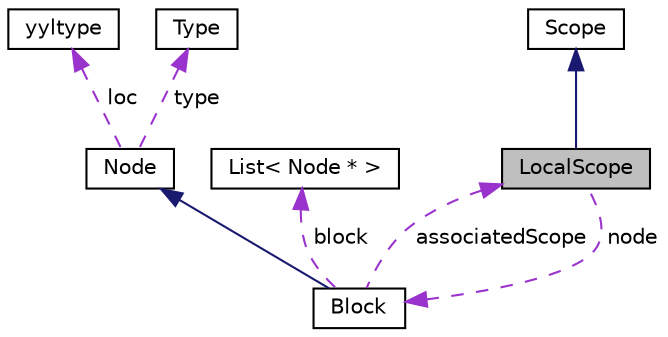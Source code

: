 digraph "LocalScope"
{
 // LATEX_PDF_SIZE
  edge [fontname="Helvetica",fontsize="10",labelfontname="Helvetica",labelfontsize="10"];
  node [fontname="Helvetica",fontsize="10",shape=record];
  Node1 [label="LocalScope",height=0.2,width=0.4,color="black", fillcolor="grey75", style="filled", fontcolor="black",tooltip=" "];
  Node2 -> Node1 [dir="back",color="midnightblue",fontsize="10",style="solid",fontname="Helvetica"];
  Node2 [label="Scope",height=0.2,width=0.4,color="black", fillcolor="white", style="filled",URL="$classScope.html",tooltip="scope interface"];
  Node3 -> Node1 [dir="back",color="darkorchid3",fontsize="10",style="dashed",label=" node" ,fontname="Helvetica"];
  Node3 [label="Block",height=0.2,width=0.4,color="black", fillcolor="white", style="filled",URL="$classBlock.html",tooltip="block node"];
  Node4 -> Node3 [dir="back",color="midnightblue",fontsize="10",style="solid",fontname="Helvetica"];
  Node4 [label="Node",height=0.2,width=0.4,color="black", fillcolor="white", style="filled",URL="$classNode.html",tooltip="basic node defination"];
  Node5 -> Node4 [dir="back",color="darkorchid3",fontsize="10",style="dashed",label=" loc" ,fontname="Helvetica"];
  Node5 [label="yyltype",height=0.2,width=0.4,color="black", fillcolor="white", style="filled",URL="$structyyltype.html",tooltip="store location information"];
  Node6 -> Node4 [dir="back",color="darkorchid3",fontsize="10",style="dashed",label=" type" ,fontname="Helvetica"];
  Node6 [label="Type",height=0.2,width=0.4,color="black", fillcolor="white", style="filled",URL="$classType.html",tooltip=" "];
  Node1 -> Node3 [dir="back",color="darkorchid3",fontsize="10",style="dashed",label=" associatedScope" ,fontname="Helvetica"];
  Node7 -> Node3 [dir="back",color="darkorchid3",fontsize="10",style="dashed",label=" block" ,fontname="Helvetica"];
  Node7 [label="List\< Node * \>",height=0.2,width=0.4,color="black", fillcolor="white", style="filled",URL="$classList.html",tooltip=" "];
}

